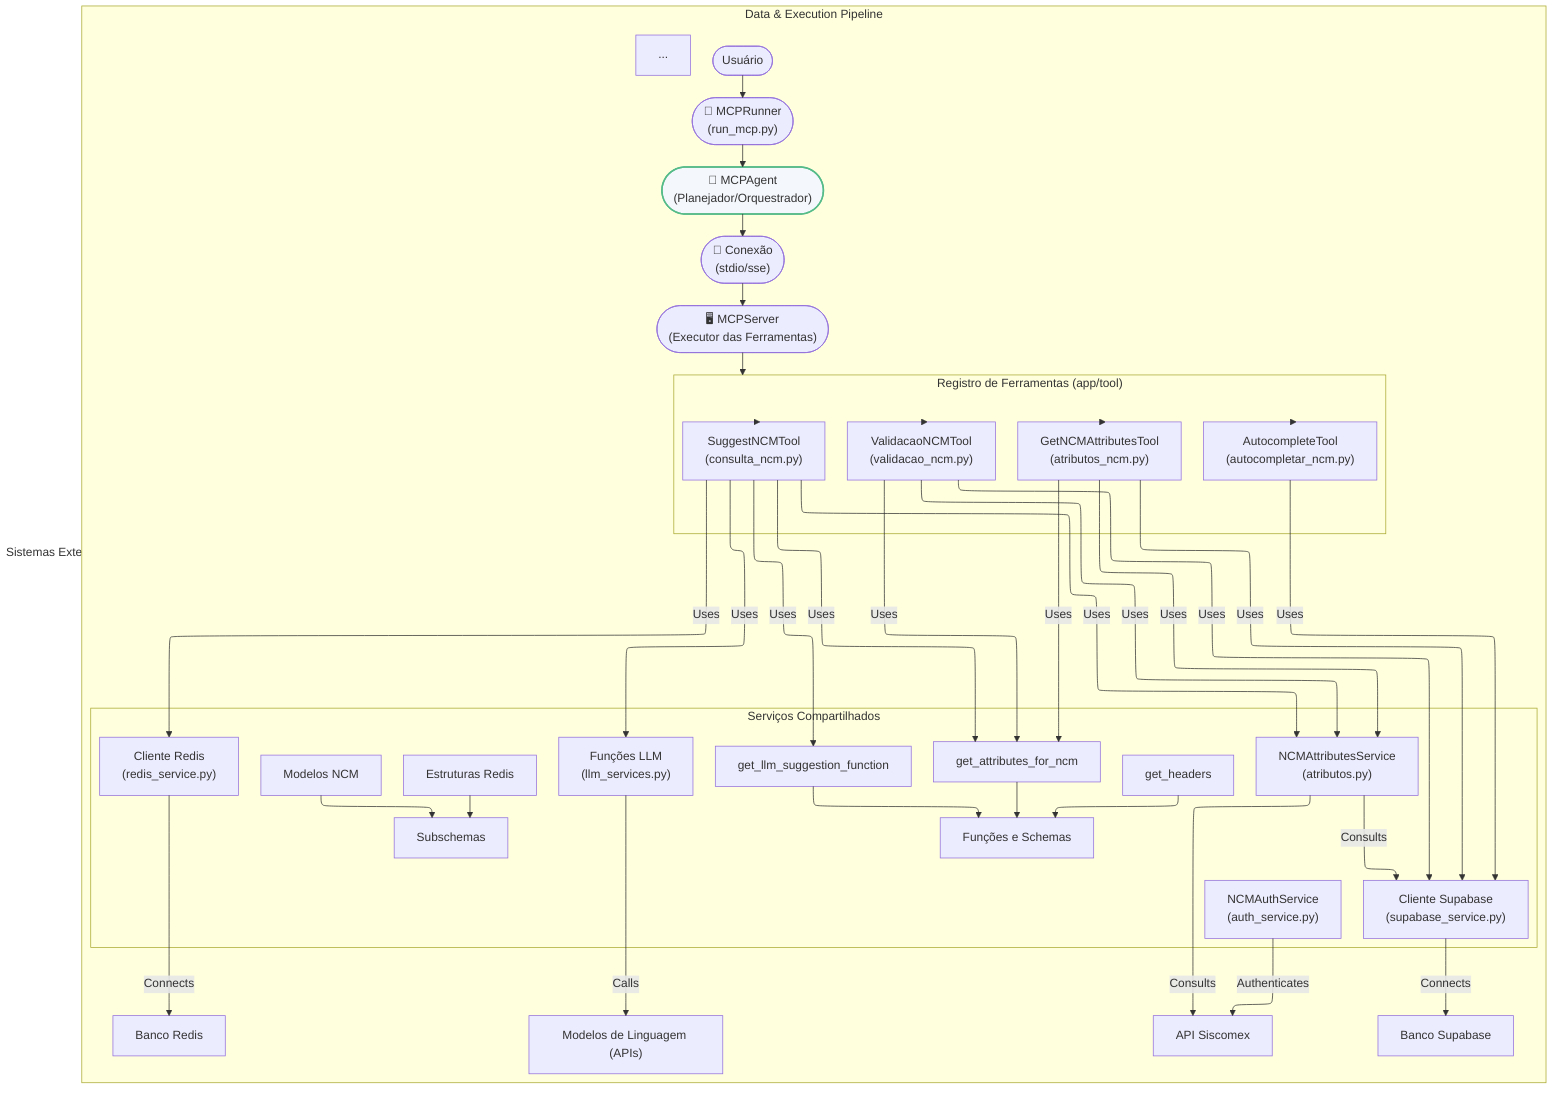 ---
config:
  layout: elk
  theme: default
  look: classic
id: 8805e44b-ac18-4476-83dc-9e296d6a9f06
---
flowchart TD
 subgraph ToolRegistry["Registro de Ferramentas (app/tool)"]
        SuggestNCM["SuggestNCMTool<br>(consulta_ncm.py)"]
        GetAttrs["GetNCMAttributesTool<br>(atributos_ncm.py)"]
        ValidateNCM["ValidacaoNCMTool<br>(validacao_ncm.py)"]
        Autocomplete["AutocompleteTool<br>(autocompletar_ncm.py)"]
  end
 subgraph SharedServices["Serviços Compartilhados"]
        NCMService["NCMAttributesService\n(atributos.py)"]
        LLMService["Funções LLM\n(llm_services.py)"]
        RedisService["Cliente Redis\n(redis_service.py)"]
        SupabaseService["Cliente Supabase\n(supabase_service.py)"]
        AuthService["NCMAuthService\n(auth_service.py)"]
        Functions["Funções e Schemas"]
        GetAttributes["get_attributes_for_ncm"]
        LLMFunctions["get_llm_suggestion_function"]
        AuthFunctions["get_headers"]
        SubSchemas["Subschemas"]
        NCMModel["Modelos NCM"]
        RedisStruct["Estruturas Redis"]
  end
 subgraph Pipeline["Data & Execution Pipeline"]
        Runner(["📜 MCPRunner<br>(run_mcp.py)"])
        User(["Usuário"])
        Agent(["🧠 MCPAgent<br>(Planejador/Orquestrador)"])
        Connection(["🔌 Conexão<br>(stdio/sse)"])
        Server(["🖥️ MCPServer<br>(Executor das Ferramentas)"])
        ToolRegistry
        SharedServices
        ApiSiscomex["API Siscomex"]
        LLMs["Modelos de Linguagem (APIs)"]
        SupabaseDB["Banco Supabase"]
        RedisDB["Banco Redis"]
        OutrasFerramentas["..."]
        SuggestNCM
        GetAttrs
        ValidateNCM
        Autocomplete
        NCMService
        LLMService
        RedisService
        SupabaseService
        AuthService
        Functions
        GetAttributes
        LLMFunctions
        AuthFunctions
        SubSchemas
        NCMModel
        RedisStruct
  end
 subgraph ExternalSystems["Sistemas Externos"]
        ApiSiscomex
        LLMs
        SupabaseDB
        RedisDB
        OutrasFerramentas
  end
    User --> Runner
    Runner --> Agent
    Agent --> Connection
    Connection --> Server
    Server --> ToolRegistry
    ToolRegistry --> SuggestNCM & GetAttrs & ValidateNCM & Autocomplete
    GetAttributes --> Functions
    LLMFunctions --> Functions
    AuthFunctions --> Functions
    NCMModel --> SubSchemas
    RedisStruct --> SubSchemas
    SuggestNCM -- Uses --> NCMService & LLMService & RedisService & GetAttributes & LLMFunctions
    GetAttrs -- Uses --> NCMService & SupabaseService & GetAttributes
    ValidateNCM -- Uses --> NCMService & SupabaseService & GetAttributes
    Autocomplete -- Uses --> SupabaseService
    NCMService -- Consults --> ApiSiscomex & SupabaseService
    LLMService -- Calls --> LLMs
    RedisService -- Connects --> RedisDB
    SupabaseService -- Connects --> SupabaseDB
    AuthService -- Authenticates --> ApiSiscomex
     Agent:::agentHighlight
    classDef agentHighlight fill:#f4f7fc,stroke:#5b8,stroke-width:2px